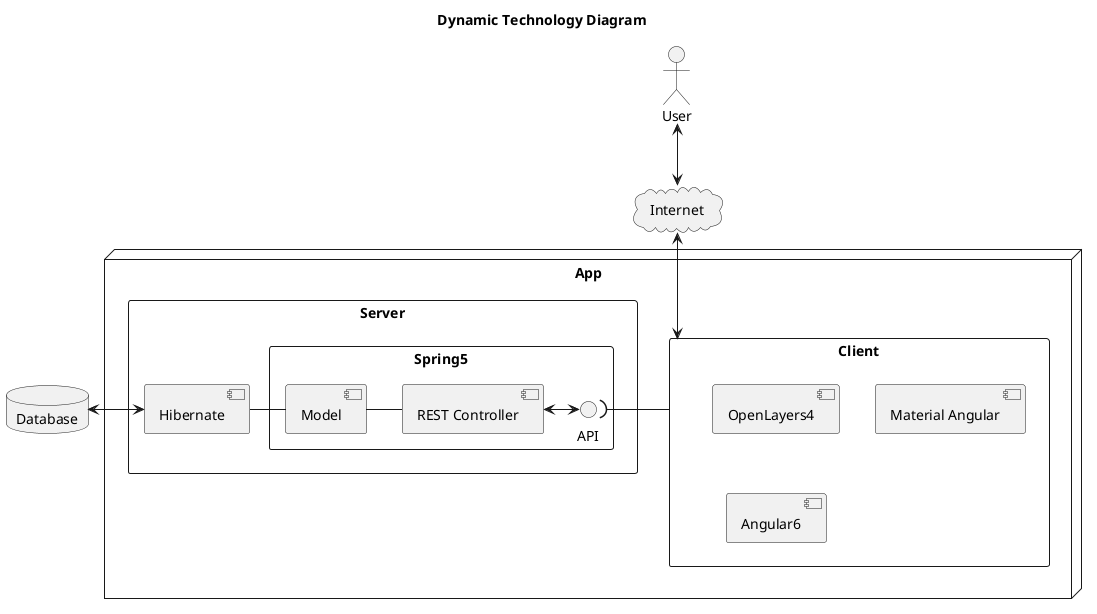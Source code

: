 @startuml

skinparam componentStyle uml2

title Dynamic Technology Diagram


node "App" as app {
    rectangle "Client" as client {
        [OpenLayers4] as ol
        [Material Angular] as ma
        [Angular6] as an
    }
    
    rectangle "Server" as server {
        rectangle "Spring5" as spring {
            [REST Controller] as rest
            interface API as api
            [Model] as model
        }
        [Hibernate] as hi
    }
    

} 

database "Database" as db{
}

cloud Internet as internet {
}

:User:


 
User <-down-> internet
internet <-down-> client
client -left-( api
api <-left-> rest
rest -left- model
model -left- hi
hi <-left-> db


@enduml
